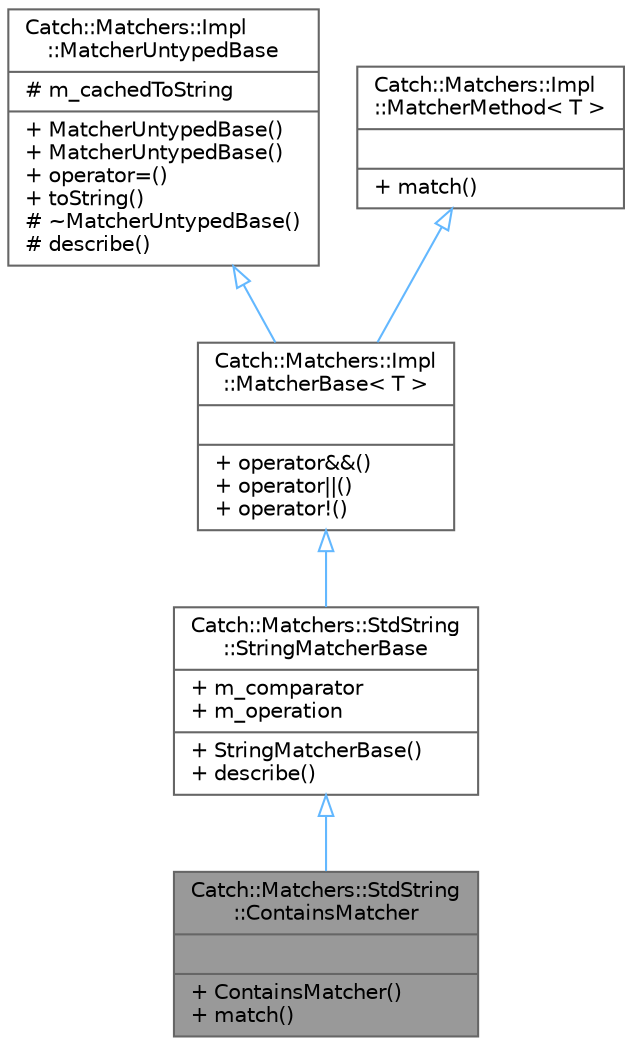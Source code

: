 digraph "Catch::Matchers::StdString::ContainsMatcher"
{
 // LATEX_PDF_SIZE
  bgcolor="transparent";
  edge [fontname=Helvetica,fontsize=10,labelfontname=Helvetica,labelfontsize=10];
  node [fontname=Helvetica,fontsize=10,shape=box,height=0.2,width=0.4];
  Node1 [shape=record,label="{Catch::Matchers::StdString\l::ContainsMatcher\n||+ ContainsMatcher()\l+ match()\l}",height=0.2,width=0.4,color="gray40", fillcolor="grey60", style="filled", fontcolor="black",tooltip=" "];
  Node2 -> Node1 [dir="back",color="steelblue1",style="solid",arrowtail="onormal"];
  Node2 [shape=record,label="{Catch::Matchers::StdString\l::StringMatcherBase\n|+ m_comparator\l+ m_operation\l|+ StringMatcherBase()\l+ describe()\l}",height=0.2,width=0.4,color="gray40", fillcolor="white", style="filled",URL="$struct_catch_1_1_matchers_1_1_std_string_1_1_string_matcher_base.html",tooltip=" "];
  Node3 -> Node2 [dir="back",color="steelblue1",style="solid",arrowtail="onormal"];
  Node3 [shape=record,label="{Catch::Matchers::Impl\l::MatcherBase\< T \>\n||+ operator&&()\l+ operator\|\|()\l+ operator!()\l}",height=0.2,width=0.4,color="gray40", fillcolor="white", style="filled",URL="$struct_catch_1_1_matchers_1_1_impl_1_1_matcher_base.html",tooltip=" "];
  Node4 -> Node3 [dir="back",color="steelblue1",style="solid",arrowtail="onormal"];
  Node4 [shape=record,label="{Catch::Matchers::Impl\l::MatcherUntypedBase\n|# m_cachedToString\l|+ MatcherUntypedBase()\l+ MatcherUntypedBase()\l+ operator=()\l+ toString()\l# ~MatcherUntypedBase()\l# describe()\l}",height=0.2,width=0.4,color="gray40", fillcolor="white", style="filled",URL="$class_catch_1_1_matchers_1_1_impl_1_1_matcher_untyped_base.html",tooltip=" "];
  Node5 -> Node3 [dir="back",color="steelblue1",style="solid",arrowtail="onormal"];
  Node5 [shape=record,label="{Catch::Matchers::Impl\l::MatcherMethod\< T \>\n||+ match()\l}",height=0.2,width=0.4,color="gray40", fillcolor="white", style="filled",URL="$struct_catch_1_1_matchers_1_1_impl_1_1_matcher_method.html",tooltip=" "];
}
